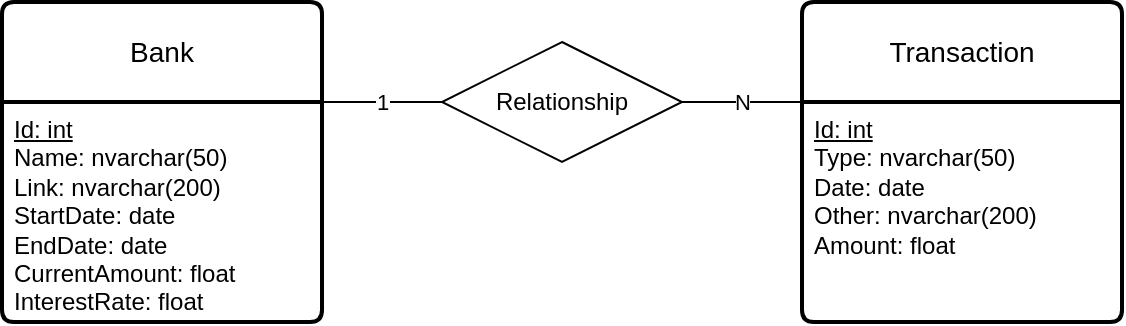 <mxfile version="24.7.3" type="device">
  <diagram id="R2lEEEUBdFMjLlhIrx00" name="Page-1">
    <mxGraphModel dx="1393" dy="758" grid="1" gridSize="10" guides="1" tooltips="1" connect="1" arrows="1" fold="1" page="1" pageScale="1" pageWidth="850" pageHeight="1100" math="0" shadow="0" extFonts="Permanent Marker^https://fonts.googleapis.com/css?family=Permanent+Marker">
      <root>
        <mxCell id="0" />
        <mxCell id="1" parent="0" />
        <mxCell id="JhU57DJ20qQZNXVxEEHU-14" value="" style="shape=partialRectangle;connectable=0;fillColor=none;top=0;left=0;bottom=0;right=0;editable=1;overflow=hidden;whiteSpace=wrap;html=1;" vertex="1" parent="1">
          <mxGeometry x="50" y="170" width="30" height="30" as="geometry">
            <mxRectangle width="30" height="30" as="alternateBounds" />
          </mxGeometry>
        </mxCell>
        <mxCell id="JhU57DJ20qQZNXVxEEHU-18" value="Bank" style="swimlane;childLayout=stackLayout;horizontal=1;startSize=50;horizontalStack=0;rounded=1;fontSize=14;fontStyle=0;strokeWidth=2;resizeParent=0;resizeLast=1;shadow=0;dashed=0;align=center;arcSize=4;whiteSpace=wrap;html=1;" vertex="1" parent="1">
          <mxGeometry x="40" y="40" width="160" height="160" as="geometry" />
        </mxCell>
        <mxCell id="JhU57DJ20qQZNXVxEEHU-19" value="&lt;u&gt;Id: int&lt;/u&gt;&lt;div&gt;Name: nvarchar(50)&lt;/div&gt;&lt;div&gt;Link: nvarchar(200)&lt;/div&gt;&lt;div&gt;StartDate: date&lt;/div&gt;&lt;div&gt;EndDate: date&lt;/div&gt;&lt;div&gt;CurrentAmount: float&lt;/div&gt;&lt;div&gt;InterestRate: float&lt;br&gt;&lt;/div&gt;" style="align=left;strokeColor=none;fillColor=none;spacingLeft=4;fontSize=12;verticalAlign=top;resizable=0;rotatable=0;part=1;html=1;" vertex="1" parent="JhU57DJ20qQZNXVxEEHU-18">
          <mxGeometry y="50" width="160" height="110" as="geometry" />
        </mxCell>
        <mxCell id="JhU57DJ20qQZNXVxEEHU-20" value="Transaction" style="swimlane;childLayout=stackLayout;horizontal=1;startSize=50;horizontalStack=0;rounded=1;fontSize=14;fontStyle=0;strokeWidth=2;resizeParent=0;resizeLast=1;shadow=0;dashed=0;align=center;arcSize=4;whiteSpace=wrap;html=1;" vertex="1" parent="1">
          <mxGeometry x="440" y="40" width="160" height="160" as="geometry" />
        </mxCell>
        <mxCell id="JhU57DJ20qQZNXVxEEHU-21" value="&lt;u&gt;Id: int&lt;/u&gt;&lt;div&gt;Type: nvarchar(50)&lt;/div&gt;&lt;div&gt;Date: date&lt;/div&gt;&lt;div&gt;Other: nvarchar(200)&lt;/div&gt;&lt;div&gt;Amount: float&lt;/div&gt;&lt;div&gt;&lt;br&gt;&lt;/div&gt;" style="align=left;strokeColor=none;fillColor=none;spacingLeft=4;fontSize=12;verticalAlign=top;resizable=0;rotatable=0;part=1;html=1;" vertex="1" parent="JhU57DJ20qQZNXVxEEHU-20">
          <mxGeometry y="50" width="160" height="110" as="geometry" />
        </mxCell>
        <mxCell id="JhU57DJ20qQZNXVxEEHU-31" value="N" style="edgeStyle=none;shape=connector;rounded=0;orthogonalLoop=1;jettySize=auto;html=1;exitX=1;exitY=0.5;exitDx=0;exitDy=0;entryX=0;entryY=0;entryDx=0;entryDy=0;strokeColor=default;align=center;verticalAlign=middle;fontFamily=Helvetica;fontSize=11;fontColor=default;labelBackgroundColor=default;endArrow=none;endFill=0;" edge="1" parent="1" source="JhU57DJ20qQZNXVxEEHU-22" target="JhU57DJ20qQZNXVxEEHU-21">
          <mxGeometry relative="1" as="geometry" />
        </mxCell>
        <mxCell id="JhU57DJ20qQZNXVxEEHU-22" value="Relationship" style="shape=rhombus;perimeter=rhombusPerimeter;whiteSpace=wrap;html=1;align=center;" vertex="1" parent="1">
          <mxGeometry x="260" y="60" width="120" height="60" as="geometry" />
        </mxCell>
        <mxCell id="JhU57DJ20qQZNXVxEEHU-30" value="1" style="edgeStyle=none;shape=connector;rounded=0;orthogonalLoop=1;jettySize=auto;html=1;exitX=1;exitY=0;exitDx=0;exitDy=0;entryX=0;entryY=0.5;entryDx=0;entryDy=0;strokeColor=default;align=center;verticalAlign=middle;fontFamily=Helvetica;fontSize=11;fontColor=default;labelBackgroundColor=default;endArrow=none;endFill=0;" edge="1" parent="1" source="JhU57DJ20qQZNXVxEEHU-19" target="JhU57DJ20qQZNXVxEEHU-22">
          <mxGeometry relative="1" as="geometry" />
        </mxCell>
      </root>
    </mxGraphModel>
  </diagram>
</mxfile>
